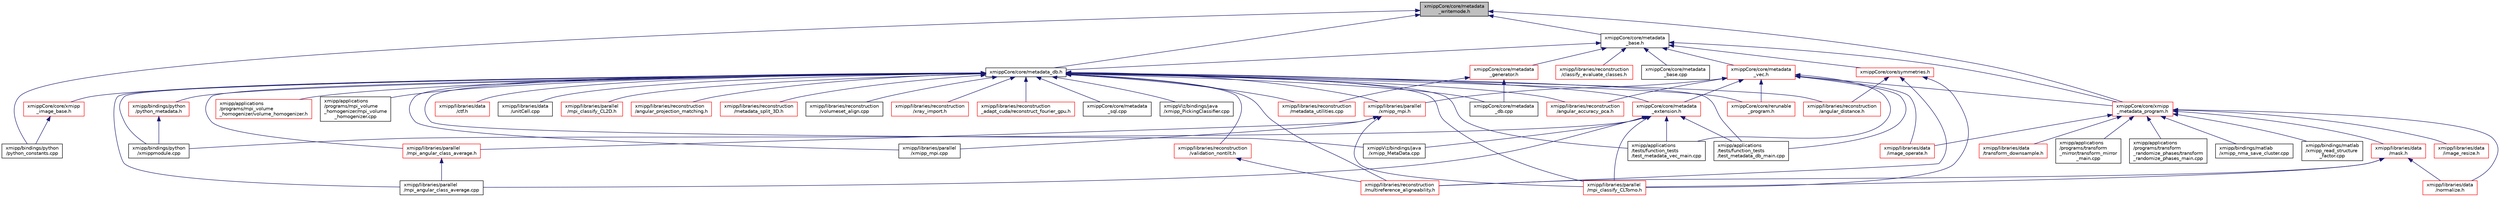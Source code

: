 digraph "xmippCore/core/metadata_writemode.h"
{
  edge [fontname="Helvetica",fontsize="10",labelfontname="Helvetica",labelfontsize="10"];
  node [fontname="Helvetica",fontsize="10",shape=record];
  Node1 [label="xmippCore/core/metadata\l_writemode.h",height=0.2,width=0.4,color="black", fillcolor="grey75", style="filled", fontcolor="black"];
  Node1 -> Node2 [dir="back",color="midnightblue",fontsize="10",style="solid",fontname="Helvetica"];
  Node2 [label="xmipp/bindings/python\l/python_constants.cpp",height=0.2,width=0.4,color="black", fillcolor="white", style="filled",URL="$python__constants_8cpp.html"];
  Node1 -> Node3 [dir="back",color="midnightblue",fontsize="10",style="solid",fontname="Helvetica"];
  Node3 [label="xmippCore/core/metadata\l_base.h",height=0.2,width=0.4,color="black", fillcolor="white", style="filled",URL="$metadata__base_8h.html"];
  Node3 -> Node4 [dir="back",color="midnightblue",fontsize="10",style="solid",fontname="Helvetica"];
  Node4 [label="xmipp/libraries/reconstruction\l/classify_evaluate_classes.h",height=0.2,width=0.4,color="red", fillcolor="white", style="filled",URL="$classify__evaluate__classes_8h.html"];
  Node3 -> Node7 [dir="back",color="midnightblue",fontsize="10",style="solid",fontname="Helvetica"];
  Node7 [label="xmippCore/core/metadata_db.h",height=0.2,width=0.4,color="black", fillcolor="white", style="filled",URL="$metadata__db_8h.html"];
  Node7 -> Node8 [dir="back",color="midnightblue",fontsize="10",style="solid",fontname="Helvetica"];
  Node8 [label="xmipp/applications\l/programs/mpi_volume\l_homogenizer/volume_homogenizer.h",height=0.2,width=0.4,color="red", fillcolor="white", style="filled",URL="$volume__homogenizer_8h.html"];
  Node7 -> Node10 [dir="back",color="midnightblue",fontsize="10",style="solid",fontname="Helvetica"];
  Node10 [label="xmipp/applications\l/programs/mpi_volume\l_homogenizer/mpi_volume\l_homogenizer.cpp",height=0.2,width=0.4,color="black", fillcolor="white", style="filled",URL="$mpi__volume__homogenizer_8cpp.html"];
  Node7 -> Node13 [dir="back",color="midnightblue",fontsize="10",style="solid",fontname="Helvetica"];
  Node13 [label="xmipp/applications\l/tests/function_tests\l/test_metadata_db_main.cpp",height=0.2,width=0.4,color="black", fillcolor="white", style="filled",URL="$test__metadata__db__main_8cpp.html"];
  Node7 -> Node14 [dir="back",color="midnightblue",fontsize="10",style="solid",fontname="Helvetica"];
  Node14 [label="xmipp/applications\l/tests/function_tests\l/test_metadata_vec_main.cpp",height=0.2,width=0.4,color="black", fillcolor="white", style="filled",URL="$test__metadata__vec__main_8cpp.html"];
  Node7 -> Node15 [dir="back",color="midnightblue",fontsize="10",style="solid",fontname="Helvetica"];
  Node15 [label="xmipp/bindings/python\l/python_metadata.h",height=0.2,width=0.4,color="red", fillcolor="white", style="filled",URL="$python__metadata_8h.html"];
  Node15 -> Node19 [dir="back",color="midnightblue",fontsize="10",style="solid",fontname="Helvetica"];
  Node19 [label="xmipp/bindings/python\l/xmippmodule.cpp",height=0.2,width=0.4,color="black", fillcolor="white", style="filled",URL="$xmippmodule_8cpp.html"];
  Node7 -> Node19 [dir="back",color="midnightblue",fontsize="10",style="solid",fontname="Helvetica"];
  Node7 -> Node22 [dir="back",color="midnightblue",fontsize="10",style="solid",fontname="Helvetica"];
  Node22 [label="xmipp/libraries/data\l/ctf.h",height=0.2,width=0.4,color="red", fillcolor="white", style="filled",URL="$ctf_8h.html"];
  Node7 -> Node206 [dir="back",color="midnightblue",fontsize="10",style="solid",fontname="Helvetica"];
  Node206 [label="xmipp/libraries/data\l/unitCell.cpp",height=0.2,width=0.4,color="black", fillcolor="white", style="filled",URL="$unitCell_8cpp.html"];
  Node7 -> Node207 [dir="back",color="midnightblue",fontsize="10",style="solid",fontname="Helvetica"];
  Node207 [label="xmipp/libraries/parallel\l/mpi_angular_class_average.h",height=0.2,width=0.4,color="red", fillcolor="white", style="filled",URL="$mpi__angular__class__average_8h.html"];
  Node207 -> Node209 [dir="back",color="midnightblue",fontsize="10",style="solid",fontname="Helvetica"];
  Node209 [label="xmipp/libraries/parallel\l/mpi_angular_class_average.cpp",height=0.2,width=0.4,color="black", fillcolor="white", style="filled",URL="$mpi__angular__class__average_8cpp.html"];
  Node7 -> Node209 [dir="back",color="midnightblue",fontsize="10",style="solid",fontname="Helvetica"];
  Node7 -> Node210 [dir="back",color="midnightblue",fontsize="10",style="solid",fontname="Helvetica"];
  Node210 [label="xmipp/libraries/parallel\l/mpi_classify_CL2D.h",height=0.2,width=0.4,color="red", fillcolor="white", style="filled",URL="$mpi__classify__CL2D_8h.html"];
  Node7 -> Node213 [dir="back",color="midnightblue",fontsize="10",style="solid",fontname="Helvetica"];
  Node213 [label="xmipp/libraries/parallel\l/xmipp_mpi.h",height=0.2,width=0.4,color="red", fillcolor="white", style="filled",URL="$xmipp__mpi_8h.html"];
  Node213 -> Node207 [dir="back",color="midnightblue",fontsize="10",style="solid",fontname="Helvetica"];
  Node213 -> Node240 [dir="back",color="midnightblue",fontsize="10",style="solid",fontname="Helvetica"];
  Node240 [label="xmipp/libraries/parallel\l/mpi_classify_CLTomo.h",height=0.2,width=0.4,color="red", fillcolor="white", style="filled",URL="$mpi__classify__CLTomo_8h.html"];
  Node213 -> Node282 [dir="back",color="midnightblue",fontsize="10",style="solid",fontname="Helvetica"];
  Node282 [label="xmipp/libraries/parallel\l/xmipp_mpi.cpp",height=0.2,width=0.4,color="black", fillcolor="white", style="filled",URL="$xmipp__mpi_8cpp.html"];
  Node7 -> Node240 [dir="back",color="midnightblue",fontsize="10",style="solid",fontname="Helvetica"];
  Node7 -> Node282 [dir="back",color="midnightblue",fontsize="10",style="solid",fontname="Helvetica"];
  Node7 -> Node286 [dir="back",color="midnightblue",fontsize="10",style="solid",fontname="Helvetica"];
  Node286 [label="xmipp/libraries/reconstruction\l/angular_accuracy_pca.h",height=0.2,width=0.4,color="red", fillcolor="white", style="filled",URL="$angular__accuracy__pca_8h.html"];
  Node7 -> Node289 [dir="back",color="midnightblue",fontsize="10",style="solid",fontname="Helvetica"];
  Node289 [label="xmipp/libraries/reconstruction\l/angular_distance.h",height=0.2,width=0.4,color="red", fillcolor="white", style="filled",URL="$angular__distance_8h.html"];
  Node7 -> Node295 [dir="back",color="midnightblue",fontsize="10",style="solid",fontname="Helvetica"];
  Node295 [label="xmipp/libraries/reconstruction\l/angular_projection_matching.h",height=0.2,width=0.4,color="red", fillcolor="white", style="filled",URL="$angular__projection__matching_8h.html"];
  Node7 -> Node297 [dir="back",color="midnightblue",fontsize="10",style="solid",fontname="Helvetica"];
  Node297 [label="xmipp/libraries/reconstruction\l/metadata_split_3D.h",height=0.2,width=0.4,color="red", fillcolor="white", style="filled",URL="$metadata__split__3D_8h.html"];
  Node7 -> Node300 [dir="back",color="midnightblue",fontsize="10",style="solid",fontname="Helvetica"];
  Node300 [label="xmipp/libraries/reconstruction\l/metadata_utilities.cpp",height=0.2,width=0.4,color="red", fillcolor="white", style="filled",URL="$metadata__utilities_8cpp.html"];
  Node7 -> Node302 [dir="back",color="midnightblue",fontsize="10",style="solid",fontname="Helvetica"];
  Node302 [label="xmipp/libraries/reconstruction\l/validation_nontilt.h",height=0.2,width=0.4,color="red", fillcolor="white", style="filled",URL="$validation__nontilt_8h.html"];
  Node302 -> Node304 [dir="back",color="midnightblue",fontsize="10",style="solid",fontname="Helvetica"];
  Node304 [label="xmipp/libraries/reconstruction\l/multireference_aligneability.h",height=0.2,width=0.4,color="red", fillcolor="white", style="filled",URL="$multireference__aligneability_8h.html"];
  Node7 -> Node304 [dir="back",color="midnightblue",fontsize="10",style="solid",fontname="Helvetica"];
  Node7 -> Node307 [dir="back",color="midnightblue",fontsize="10",style="solid",fontname="Helvetica"];
  Node307 [label="xmipp/libraries/reconstruction\l/volumeset_align.cpp",height=0.2,width=0.4,color="black", fillcolor="white", style="filled",URL="$volumeset__align_8cpp.html"];
  Node7 -> Node308 [dir="back",color="midnightblue",fontsize="10",style="solid",fontname="Helvetica"];
  Node308 [label="xmipp/libraries/reconstruction\l/xray_import.h",height=0.2,width=0.4,color="red", fillcolor="white", style="filled",URL="$xray__import_8h.html"];
  Node7 -> Node311 [dir="back",color="midnightblue",fontsize="10",style="solid",fontname="Helvetica"];
  Node311 [label="xmipp/libraries/reconstruction\l_adapt_cuda/reconstruct_fourier_gpu.h",height=0.2,width=0.4,color="red", fillcolor="white", style="filled",URL="$reconstruct__fourier__gpu_8h.html"];
  Node7 -> Node313 [dir="back",color="midnightblue",fontsize="10",style="solid",fontname="Helvetica"];
  Node313 [label="xmippCore/core/xmipp\l_image_base.h",height=0.2,width=0.4,color="red", fillcolor="white", style="filled",URL="$xmipp__image__base_8h.html"];
  Node313 -> Node2 [dir="back",color="midnightblue",fontsize="10",style="solid",fontname="Helvetica"];
  Node7 -> Node639 [dir="back",color="midnightblue",fontsize="10",style="solid",fontname="Helvetica"];
  Node639 [label="xmippCore/core/metadata\l_extension.h",height=0.2,width=0.4,color="red", fillcolor="white", style="filled",URL="$metadata__extension_8h.html"];
  Node639 -> Node13 [dir="back",color="midnightblue",fontsize="10",style="solid",fontname="Helvetica"];
  Node639 -> Node14 [dir="back",color="midnightblue",fontsize="10",style="solid",fontname="Helvetica"];
  Node639 -> Node19 [dir="back",color="midnightblue",fontsize="10",style="solid",fontname="Helvetica"];
  Node639 -> Node209 [dir="back",color="midnightblue",fontsize="10",style="solid",fontname="Helvetica"];
  Node639 -> Node240 [dir="back",color="midnightblue",fontsize="10",style="solid",fontname="Helvetica"];
  Node639 -> Node201 [dir="back",color="midnightblue",fontsize="10",style="solid",fontname="Helvetica"];
  Node201 [label="xmippViz/bindings/java\l/xmipp_MetaData.cpp",height=0.2,width=0.4,color="black", fillcolor="white", style="filled",URL="$bindings_2java_2xmipp__MetaData_8cpp.html"];
  Node7 -> Node660 [dir="back",color="midnightblue",fontsize="10",style="solid",fontname="Helvetica"];
  Node660 [label="xmippCore/core/metadata\l_db.cpp",height=0.2,width=0.4,color="black", fillcolor="white", style="filled",URL="$metadata__db_8cpp.html"];
  Node7 -> Node694 [dir="back",color="midnightblue",fontsize="10",style="solid",fontname="Helvetica"];
  Node694 [label="xmippCore/core/metadata\l_sql.cpp",height=0.2,width=0.4,color="black", fillcolor="white", style="filled",URL="$metadata__sql_8cpp.html"];
  Node7 -> Node695 [dir="back",color="midnightblue",fontsize="10",style="solid",fontname="Helvetica"];
  Node695 [label="xmippCore/core/rerunable\l_program.h",height=0.2,width=0.4,color="red", fillcolor="white", style="filled",URL="$rerunable__program_8h.html"];
  Node7 -> Node201 [dir="back",color="midnightblue",fontsize="10",style="solid",fontname="Helvetica"];
  Node7 -> Node202 [dir="back",color="midnightblue",fontsize="10",style="solid",fontname="Helvetica"];
  Node202 [label="xmippViz/bindings/java\l/xmipp_PickingClassifier.cpp",height=0.2,width=0.4,color="black", fillcolor="white", style="filled",URL="$xmipp__PickingClassifier_8cpp.html"];
  Node3 -> Node702 [dir="back",color="midnightblue",fontsize="10",style="solid",fontname="Helvetica"];
  Node702 [label="xmippCore/core/metadata\l_vec.h",height=0.2,width=0.4,color="red", fillcolor="white", style="filled",URL="$metadata__vec_8h.html"];
  Node702 -> Node13 [dir="back",color="midnightblue",fontsize="10",style="solid",fontname="Helvetica"];
  Node702 -> Node14 [dir="back",color="midnightblue",fontsize="10",style="solid",fontname="Helvetica"];
  Node702 -> Node521 [dir="back",color="midnightblue",fontsize="10",style="solid",fontname="Helvetica"];
  Node521 [label="xmipp/libraries/data\l/image_operate.h",height=0.2,width=0.4,color="red", fillcolor="white", style="filled",URL="$image__operate_8h.html"];
  Node702 -> Node213 [dir="back",color="midnightblue",fontsize="10",style="solid",fontname="Helvetica"];
  Node702 -> Node286 [dir="back",color="midnightblue",fontsize="10",style="solid",fontname="Helvetica"];
  Node702 -> Node639 [dir="back",color="midnightblue",fontsize="10",style="solid",fontname="Helvetica"];
  Node702 -> Node695 [dir="back",color="midnightblue",fontsize="10",style="solid",fontname="Helvetica"];
  Node702 -> Node747 [dir="back",color="midnightblue",fontsize="10",style="solid",fontname="Helvetica"];
  Node747 [label="xmippCore/core/xmipp\l_metadata_program.h",height=0.2,width=0.4,color="red", fillcolor="white", style="filled",URL="$xmipp__metadata__program_8h.html"];
  Node747 -> Node666 [dir="back",color="midnightblue",fontsize="10",style="solid",fontname="Helvetica"];
  Node666 [label="xmipp/applications\l/programs/transform\l_mirror/transform_mirror\l_main.cpp",height=0.2,width=0.4,color="black", fillcolor="white", style="filled",URL="$transform__mirror__main_8cpp.html"];
  Node747 -> Node322 [dir="back",color="midnightblue",fontsize="10",style="solid",fontname="Helvetica"];
  Node322 [label="xmipp/applications\l/programs/transform\l_randomize_phases/transform\l_randomize_phases_main.cpp",height=0.2,width=0.4,color="black", fillcolor="white", style="filled",URL="$transform__randomize__phases__main_8cpp.html"];
  Node747 -> Node748 [dir="back",color="midnightblue",fontsize="10",style="solid",fontname="Helvetica"];
  Node748 [label="xmipp/bindings/matlab\l/xmipp_nma_save_cluster.cpp",height=0.2,width=0.4,color="black", fillcolor="white", style="filled",URL="$xmipp__nma__save__cluster_8cpp.html"];
  Node747 -> Node749 [dir="back",color="midnightblue",fontsize="10",style="solid",fontname="Helvetica"];
  Node749 [label="xmipp/bindings/matlab\l/xmipp_read_structure\l_factor.cpp",height=0.2,width=0.4,color="black", fillcolor="white", style="filled",URL="$xmipp__read__structure__factor_8cpp.html"];
  Node747 -> Node365 [dir="back",color="midnightblue",fontsize="10",style="solid",fontname="Helvetica"];
  Node365 [label="xmipp/libraries/data\l/mask.h",height=0.2,width=0.4,color="red", fillcolor="white", style="filled",URL="$mask_8h.html"];
  Node365 -> Node372 [dir="back",color="midnightblue",fontsize="10",style="solid",fontname="Helvetica"];
  Node372 [label="xmipp/libraries/data\l/normalize.h",height=0.2,width=0.4,color="red", fillcolor="white", style="filled",URL="$normalize_8h.html"];
  Node365 -> Node240 [dir="back",color="midnightblue",fontsize="10",style="solid",fontname="Helvetica"];
  Node365 -> Node304 [dir="back",color="midnightblue",fontsize="10",style="solid",fontname="Helvetica"];
  Node747 -> Node521 [dir="back",color="midnightblue",fontsize="10",style="solid",fontname="Helvetica"];
  Node747 -> Node668 [dir="back",color="midnightblue",fontsize="10",style="solid",fontname="Helvetica"];
  Node668 [label="xmipp/libraries/data\l/image_resize.h",height=0.2,width=0.4,color="red", fillcolor="white", style="filled",URL="$image__resize_8h.html"];
  Node747 -> Node372 [dir="back",color="midnightblue",fontsize="10",style="solid",fontname="Helvetica"];
  Node747 -> Node750 [dir="back",color="midnightblue",fontsize="10",style="solid",fontname="Helvetica"];
  Node750 [label="xmipp/libraries/data\l/transform_downsample.h",height=0.2,width=0.4,color="red", fillcolor="white", style="filled",URL="$transform__downsample_8h.html"];
  Node3 -> Node764 [dir="back",color="midnightblue",fontsize="10",style="solid",fontname="Helvetica"];
  Node764 [label="xmippCore/core/symmetries.h",height=0.2,width=0.4,color="red", fillcolor="white", style="filled",URL="$ore_2core_2symmetries_8h.html"];
  Node764 -> Node240 [dir="back",color="midnightblue",fontsize="10",style="solid",fontname="Helvetica"];
  Node764 -> Node289 [dir="back",color="midnightblue",fontsize="10",style="solid",fontname="Helvetica"];
  Node764 -> Node304 [dir="back",color="midnightblue",fontsize="10",style="solid",fontname="Helvetica"];
  Node3 -> Node659 [dir="back",color="midnightblue",fontsize="10",style="solid",fontname="Helvetica"];
  Node659 [label="xmippCore/core/metadata\l_base.cpp",height=0.2,width=0.4,color="black", fillcolor="white", style="filled",URL="$metadata__base_8cpp.html"];
  Node3 -> Node770 [dir="back",color="midnightblue",fontsize="10",style="solid",fontname="Helvetica"];
  Node770 [label="xmippCore/core/metadata\l_generator.h",height=0.2,width=0.4,color="red", fillcolor="white", style="filled",URL="$metadata__generator_8h.html"];
  Node770 -> Node300 [dir="back",color="midnightblue",fontsize="10",style="solid",fontname="Helvetica"];
  Node770 -> Node660 [dir="back",color="midnightblue",fontsize="10",style="solid",fontname="Helvetica"];
  Node3 -> Node747 [dir="back",color="midnightblue",fontsize="10",style="solid",fontname="Helvetica"];
  Node1 -> Node7 [dir="back",color="midnightblue",fontsize="10",style="solid",fontname="Helvetica"];
  Node1 -> Node747 [dir="back",color="midnightblue",fontsize="10",style="solid",fontname="Helvetica"];
}
